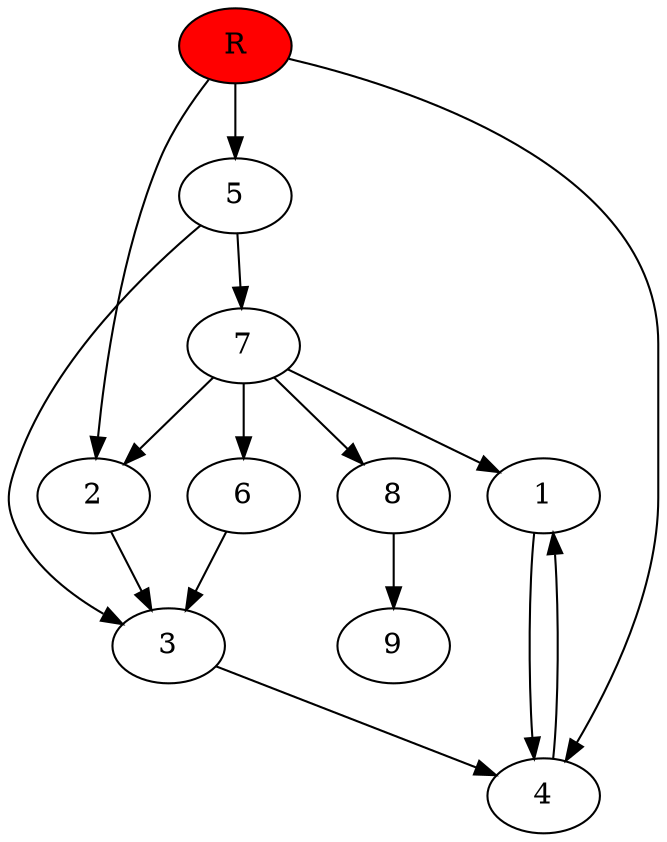 digraph prb22491 {
	1
	2
	3
	4
	5
	6
	7
	8
	R [fillcolor="#ff0000" style=filled]
	1 -> 4
	2 -> 3
	3 -> 4
	4 -> 1
	5 -> 3
	5 -> 7
	6 -> 3
	7 -> 1
	7 -> 2
	7 -> 6
	7 -> 8
	8 -> 9
	R -> 2
	R -> 4
	R -> 5
}
